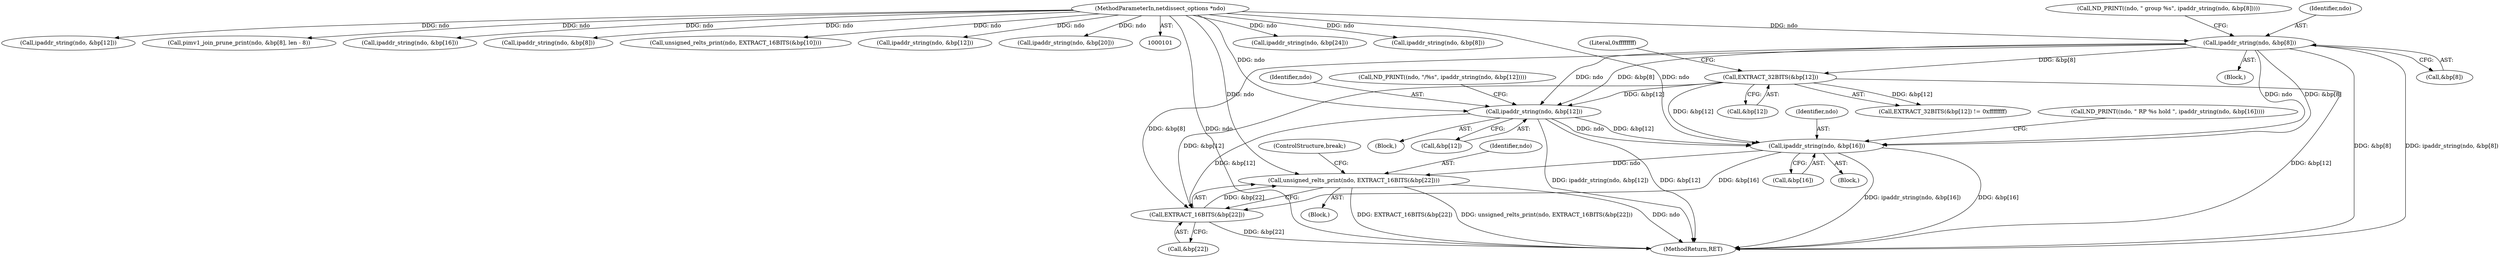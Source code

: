 digraph "0_tcpdump_5dc1860d8267b1e0cb78c9ffa2a40bea2fdb3ddc_2@pointer" {
"1000314" [label="(Call,unsigned_relts_print(ndo, EXTRACT_16BITS(&bp[22])))"];
"1000308" [label="(Call,ipaddr_string(ndo, &bp[16]))"];
"1000297" [label="(Call,ipaddr_string(ndo, &bp[12]))"];
"1000278" [label="(Call,ipaddr_string(ndo, &bp[8]))"];
"1000102" [label="(MethodParameterIn,netdissect_options *ndo)"];
"1000286" [label="(Call,EXTRACT_32BITS(&bp[12]))"];
"1000316" [label="(Call,EXTRACT_16BITS(&bp[22]))"];
"1000306" [label="(Block,)"];
"1000287" [label="(Call,&bp[12])"];
"1000280" [label="(Call,&bp[8])"];
"1000315" [label="(Identifier,ndo)"];
"1000316" [label="(Call,EXTRACT_16BITS(&bp[22]))"];
"1000309" [label="(Identifier,ndo)"];
"1000321" [label="(ControlStructure,break;)"];
"1000229" [label="(Call,ipaddr_string(ndo, &bp[24]))"];
"1000278" [label="(Call,ipaddr_string(ndo, &bp[8]))"];
"1000249" [label="(Call,ipaddr_string(ndo, &bp[8]))"];
"1000298" [label="(Identifier,ndo)"];
"1000360" [label="(Call,ipaddr_string(ndo, &bp[12]))"];
"1000317" [label="(Call,&bp[22])"];
"1000406" [label="(Call,pimv1_join_prune_print(ndo, &bp[8], len - 8))"];
"1000299" [label="(Call,&bp[12])"];
"1000308" [label="(Call,ipaddr_string(ndo, &bp[16]))"];
"1000267" [label="(Block,)"];
"1000285" [label="(Call,EXTRACT_32BITS(&bp[12]) != 0xffffffff)"];
"1000276" [label="(Block,)"];
"1000295" [label="(Block,)"];
"1000335" [label="(Call,ipaddr_string(ndo, &bp[16]))"];
"1000292" [label="(Call,ND_PRINT((ndo, \"/%s\", ipaddr_string(ndo, &bp[12]))))"];
"1000341" [label="(Call,ipaddr_string(ndo, &bp[8]))"];
"1000199" [label="(Call,unsigned_relts_print(ndo, EXTRACT_16BITS(&bp[10])))"];
"1000291" [label="(Literal,0xffffffff)"];
"1000310" [label="(Call,&bp[16])"];
"1000255" [label="(Call,ipaddr_string(ndo, &bp[12]))"];
"1000445" [label="(MethodReturn,RET)"];
"1000303" [label="(Call,ND_PRINT((ndo, \" RP %s hold \", ipaddr_string(ndo, &bp[16]))))"];
"1000286" [label="(Call,EXTRACT_32BITS(&bp[12]))"];
"1000273" [label="(Call,ND_PRINT((ndo, \" group %s\", ipaddr_string(ndo, &bp[8]))))"];
"1000223" [label="(Call,ipaddr_string(ndo, &bp[20]))"];
"1000297" [label="(Call,ipaddr_string(ndo, &bp[12]))"];
"1000279" [label="(Identifier,ndo)"];
"1000102" [label="(MethodParameterIn,netdissect_options *ndo)"];
"1000314" [label="(Call,unsigned_relts_print(ndo, EXTRACT_16BITS(&bp[22])))"];
"1000314" -> "1000267"  [label="AST: "];
"1000314" -> "1000316"  [label="CFG: "];
"1000315" -> "1000314"  [label="AST: "];
"1000316" -> "1000314"  [label="AST: "];
"1000321" -> "1000314"  [label="CFG: "];
"1000314" -> "1000445"  [label="DDG: ndo"];
"1000314" -> "1000445"  [label="DDG: EXTRACT_16BITS(&bp[22])"];
"1000314" -> "1000445"  [label="DDG: unsigned_relts_print(ndo, EXTRACT_16BITS(&bp[22]))"];
"1000308" -> "1000314"  [label="DDG: ndo"];
"1000102" -> "1000314"  [label="DDG: ndo"];
"1000316" -> "1000314"  [label="DDG: &bp[22]"];
"1000308" -> "1000306"  [label="AST: "];
"1000308" -> "1000310"  [label="CFG: "];
"1000309" -> "1000308"  [label="AST: "];
"1000310" -> "1000308"  [label="AST: "];
"1000303" -> "1000308"  [label="CFG: "];
"1000308" -> "1000445"  [label="DDG: &bp[16]"];
"1000308" -> "1000445"  [label="DDG: ipaddr_string(ndo, &bp[16])"];
"1000297" -> "1000308"  [label="DDG: ndo"];
"1000297" -> "1000308"  [label="DDG: &bp[12]"];
"1000278" -> "1000308"  [label="DDG: ndo"];
"1000278" -> "1000308"  [label="DDG: &bp[8]"];
"1000102" -> "1000308"  [label="DDG: ndo"];
"1000286" -> "1000308"  [label="DDG: &bp[12]"];
"1000308" -> "1000316"  [label="DDG: &bp[16]"];
"1000297" -> "1000295"  [label="AST: "];
"1000297" -> "1000299"  [label="CFG: "];
"1000298" -> "1000297"  [label="AST: "];
"1000299" -> "1000297"  [label="AST: "];
"1000292" -> "1000297"  [label="CFG: "];
"1000297" -> "1000445"  [label="DDG: &bp[12]"];
"1000297" -> "1000445"  [label="DDG: ipaddr_string(ndo, &bp[12])"];
"1000278" -> "1000297"  [label="DDG: ndo"];
"1000278" -> "1000297"  [label="DDG: &bp[8]"];
"1000102" -> "1000297"  [label="DDG: ndo"];
"1000286" -> "1000297"  [label="DDG: &bp[12]"];
"1000297" -> "1000316"  [label="DDG: &bp[12]"];
"1000278" -> "1000276"  [label="AST: "];
"1000278" -> "1000280"  [label="CFG: "];
"1000279" -> "1000278"  [label="AST: "];
"1000280" -> "1000278"  [label="AST: "];
"1000273" -> "1000278"  [label="CFG: "];
"1000278" -> "1000445"  [label="DDG: &bp[8]"];
"1000278" -> "1000445"  [label="DDG: ipaddr_string(ndo, &bp[8])"];
"1000102" -> "1000278"  [label="DDG: ndo"];
"1000278" -> "1000286"  [label="DDG: &bp[8]"];
"1000278" -> "1000316"  [label="DDG: &bp[8]"];
"1000102" -> "1000101"  [label="AST: "];
"1000102" -> "1000445"  [label="DDG: ndo"];
"1000102" -> "1000199"  [label="DDG: ndo"];
"1000102" -> "1000223"  [label="DDG: ndo"];
"1000102" -> "1000229"  [label="DDG: ndo"];
"1000102" -> "1000249"  [label="DDG: ndo"];
"1000102" -> "1000255"  [label="DDG: ndo"];
"1000102" -> "1000335"  [label="DDG: ndo"];
"1000102" -> "1000341"  [label="DDG: ndo"];
"1000102" -> "1000360"  [label="DDG: ndo"];
"1000102" -> "1000406"  [label="DDG: ndo"];
"1000286" -> "1000285"  [label="AST: "];
"1000286" -> "1000287"  [label="CFG: "];
"1000287" -> "1000286"  [label="AST: "];
"1000291" -> "1000286"  [label="CFG: "];
"1000286" -> "1000445"  [label="DDG: &bp[12]"];
"1000286" -> "1000285"  [label="DDG: &bp[12]"];
"1000286" -> "1000316"  [label="DDG: &bp[12]"];
"1000316" -> "1000317"  [label="CFG: "];
"1000317" -> "1000316"  [label="AST: "];
"1000316" -> "1000445"  [label="DDG: &bp[22]"];
}
